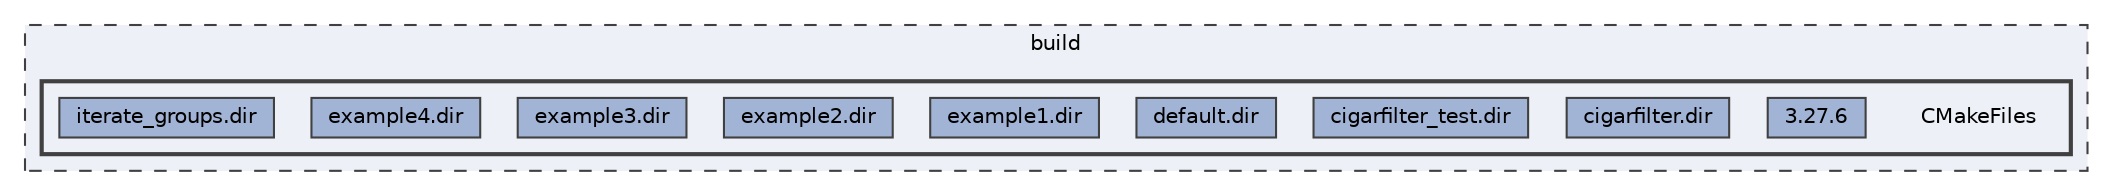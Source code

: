 digraph "build/CMakeFiles"
{
 // LATEX_PDF_SIZE
  bgcolor="transparent";
  edge [fontname=Helvetica,fontsize=10,labelfontname=Helvetica,labelfontsize=10];
  node [fontname=Helvetica,fontsize=10,shape=box,height=0.2,width=0.4];
  compound=true
  subgraph clusterdir_4fef79e7177ba769987a8da36c892c5f {
    graph [ bgcolor="#edf0f7", pencolor="grey25", label="build", fontname=Helvetica,fontsize=10 style="filled,dashed", URL="dir_4fef79e7177ba769987a8da36c892c5f.html",tooltip=""]
  subgraph clusterdir_63772b626f2709090f0bdca0f40827b4 {
    graph [ bgcolor="#edf0f7", pencolor="grey25", label="", fontname=Helvetica,fontsize=10 style="filled,bold", URL="dir_63772b626f2709090f0bdca0f40827b4.html",tooltip=""]
    dir_63772b626f2709090f0bdca0f40827b4 [shape=plaintext, label="CMakeFiles"];
  dir_ff86b140f425c7fd33d63d9b9653ff08 [label="3.27.6", fillcolor="#a2b4d6", color="grey25", style="filled", URL="dir_ff86b140f425c7fd33d63d9b9653ff08.html",tooltip=""];
  dir_c37eff951dc30769246e6e8160742496 [label="cigarfilter.dir", fillcolor="#a2b4d6", color="grey25", style="filled", URL="dir_c37eff951dc30769246e6e8160742496.html",tooltip=""];
  dir_f7f2f61ed5738692d570faf07a4b80e0 [label="cigarfilter_test.dir", fillcolor="#a2b4d6", color="grey25", style="filled", URL="dir_f7f2f61ed5738692d570faf07a4b80e0.html",tooltip=""];
  dir_897018310e23f56aea26e14bcef4ad95 [label="default.dir", fillcolor="#a2b4d6", color="grey25", style="filled", URL="dir_897018310e23f56aea26e14bcef4ad95.html",tooltip=""];
  dir_570cc0e26301f4a01bc32524faf602c2 [label="example1.dir", fillcolor="#a2b4d6", color="grey25", style="filled", URL="dir_570cc0e26301f4a01bc32524faf602c2.html",tooltip=""];
  dir_e9ad7e6f67f9e27e2032979bc63a789e [label="example2.dir", fillcolor="#a2b4d6", color="grey25", style="filled", URL="dir_e9ad7e6f67f9e27e2032979bc63a789e.html",tooltip=""];
  dir_d849b672ffc539406a8f39e3b12fc97f [label="example3.dir", fillcolor="#a2b4d6", color="grey25", style="filled", URL="dir_d849b672ffc539406a8f39e3b12fc97f.html",tooltip=""];
  dir_0aa0c3814869e4fc4d1ad5a7a7414c10 [label="example4.dir", fillcolor="#a2b4d6", color="grey25", style="filled", URL="dir_0aa0c3814869e4fc4d1ad5a7a7414c10.html",tooltip=""];
  dir_620fbf3bc2d49754da5a1fb78b573a18 [label="iterate_groups.dir", fillcolor="#a2b4d6", color="grey25", style="filled", URL="dir_620fbf3bc2d49754da5a1fb78b573a18.html",tooltip=""];
  }
  }
}
